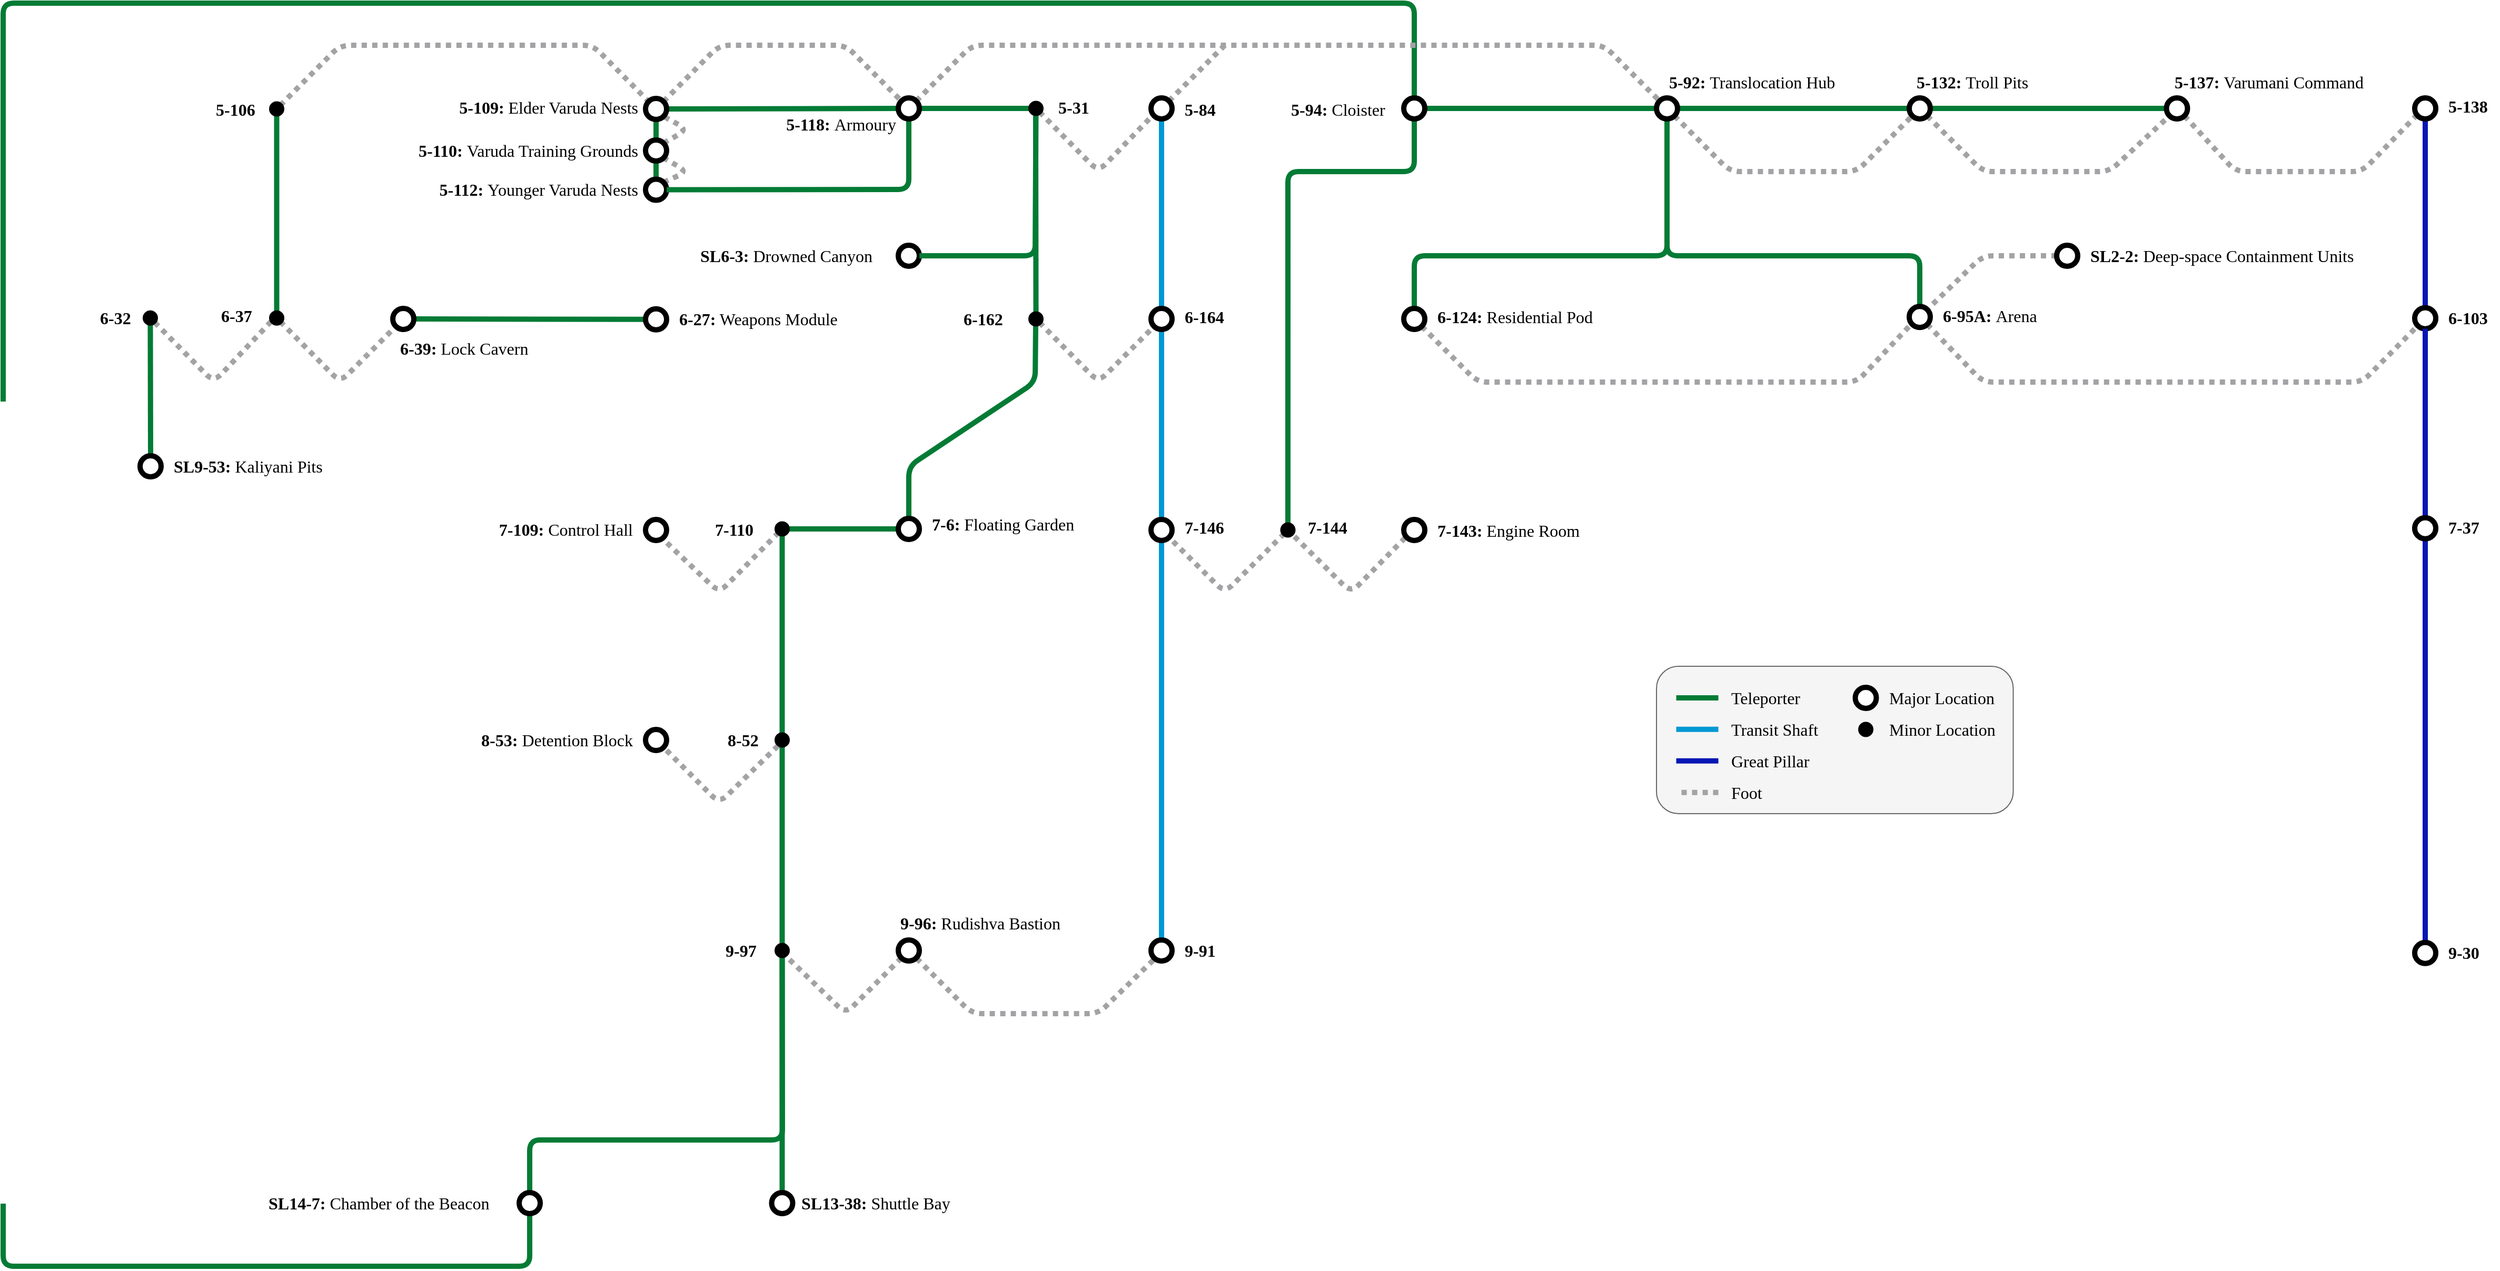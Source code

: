 <mxfile version="25.0.3">
  <diagram name="Page-1" id="qeLXGQTTY-97q35d143V">
    <mxGraphModel dx="4209" dy="2114" grid="1" gridSize="10" guides="1" tooltips="1" connect="1" arrows="1" fold="1" page="1" pageScale="1" pageWidth="827" pageHeight="1169" math="0" shadow="0">
      <root>
        <mxCell id="0" />
        <mxCell id="1" parent="0" />
        <mxCell id="-pU3nQpz12ux-RrfOw-z-7" style="rounded=1;orthogonalLoop=1;jettySize=auto;html=1;exitX=0;exitY=0.5;exitDx=0;exitDy=0;entryX=1;entryY=0.5;entryDx=0;entryDy=0;endArrow=none;endFill=0;strokeWidth=5;strokeColor=#037B35;align=left;fontSize=16;" parent="1" source="-pU3nQpz12ux-RrfOw-z-1" target="-pU3nQpz12ux-RrfOw-z-4" edge="1">
          <mxGeometry relative="1" as="geometry" />
        </mxCell>
        <mxCell id="-pU3nQpz12ux-RrfOw-z-2" value="&lt;div&gt;&lt;font face=&quot;Tahoma&quot;&gt;&lt;b&gt;5-92: &lt;/b&gt;Translocation Hub&lt;br&gt;&lt;/font&gt;&lt;/div&gt;" style="text;html=1;strokeColor=none;fillColor=none;align=left;verticalAlign=middle;whiteSpace=wrap;rounded=0;fontSize=16;" parent="1" vertex="1">
          <mxGeometry x="-460" y="-895.5" width="180" height="20" as="geometry" />
        </mxCell>
        <mxCell id="-pU3nQpz12ux-RrfOw-z-5" value="&lt;div&gt;&lt;font face=&quot;Tahoma&quot;&gt;&lt;b&gt;5-94: &lt;/b&gt;Cloister&lt;br&gt;&lt;/font&gt;&lt;/div&gt;" style="text;html=1;strokeColor=none;fillColor=none;align=left;verticalAlign=middle;whiteSpace=wrap;rounded=0;fontSize=16;" parent="1" vertex="1">
          <mxGeometry x="-818.76" y="-869.5" width="105" height="20" as="geometry" />
        </mxCell>
        <mxCell id="-pU3nQpz12ux-RrfOw-z-9" style="rounded=1;orthogonalLoop=1;jettySize=auto;html=1;exitX=0.5;exitY=1;exitDx=0;exitDy=0;entryX=0.5;entryY=0;entryDx=0;entryDy=0;strokeWidth=5;strokeColor=#037B35;endArrow=none;endFill=0;align=left;fontSize=16;" parent="1" source="-pU3nQpz12ux-RrfOw-z-1" target="-pU3nQpz12ux-RrfOw-z-8" edge="1">
          <mxGeometry relative="1" as="geometry">
            <Array as="points">
              <mxPoint x="-460" y="-720" />
              <mxPoint x="-700" y="-720" />
            </Array>
          </mxGeometry>
        </mxCell>
        <mxCell id="-pU3nQpz12ux-RrfOw-z-12" style="rounded=1;orthogonalLoop=1;jettySize=auto;html=1;exitX=1;exitY=0.5;exitDx=0;exitDy=0;entryX=0;entryY=0.5;entryDx=0;entryDy=0;strokeWidth=5;strokeColor=#037B35;endArrow=none;endFill=0;align=left;fontSize=16;" parent="1" source="-pU3nQpz12ux-RrfOw-z-1" target="-pU3nQpz12ux-RrfOw-z-11" edge="1">
          <mxGeometry relative="1" as="geometry" />
        </mxCell>
        <mxCell id="-pU3nQpz12ux-RrfOw-z-15" style="rounded=1;orthogonalLoop=1;jettySize=auto;html=1;exitX=0.5;exitY=1;exitDx=0;exitDy=0;entryX=0.5;entryY=0;entryDx=0;entryDy=0;strokeColor=#037B35;strokeWidth=5;endArrow=none;endFill=0;align=left;fontSize=16;" parent="1" source="-pU3nQpz12ux-RrfOw-z-1" target="-pU3nQpz12ux-RrfOw-z-92" edge="1">
          <mxGeometry relative="1" as="geometry">
            <Array as="points">
              <mxPoint x="-460" y="-720" />
              <mxPoint x="-220" y="-720" />
            </Array>
          </mxGeometry>
        </mxCell>
        <mxCell id="-pU3nQpz12ux-RrfOw-z-95" style="edgeStyle=none;shape=connector;rounded=1;orthogonalLoop=1;jettySize=auto;html=1;exitX=1;exitY=1;exitDx=0;exitDy=0;entryX=0.066;entryY=0.872;entryDx=0;entryDy=0;strokeColor=#A3A2A5;strokeWidth=5;align=center;verticalAlign=middle;fontFamily=Helvetica;fontSize=16;fontColor=default;labelBackgroundColor=default;endArrow=none;endFill=0;dashed=1;dashPattern=1 1;entryPerimeter=0;" parent="1" source="-pU3nQpz12ux-RrfOw-z-8" target="-pU3nQpz12ux-RrfOw-z-92" edge="1">
          <mxGeometry relative="1" as="geometry">
            <Array as="points">
              <mxPoint x="-640" y="-600" />
              <mxPoint x="-280" y="-600" />
            </Array>
          </mxGeometry>
        </mxCell>
        <mxCell id="-pU3nQpz12ux-RrfOw-z-8" value="" style="ellipse;whiteSpace=wrap;html=1;aspect=fixed;strokeWidth=5;align=left;fontSize=16;" parent="1" vertex="1">
          <mxGeometry x="-710" y="-670" width="20" height="20" as="geometry" />
        </mxCell>
        <mxCell id="-pU3nQpz12ux-RrfOw-z-10" value="&lt;div&gt;&lt;font face=&quot;Tahoma&quot;&gt;&lt;b&gt;6-124: &lt;/b&gt;Residential Pod&lt;br&gt;&lt;/font&gt;&lt;/div&gt;" style="text;html=1;strokeColor=none;fillColor=none;align=left;verticalAlign=middle;whiteSpace=wrap;rounded=0;fontSize=16;" parent="1" vertex="1">
          <mxGeometry x="-680" y="-674.62" width="167.63" height="25" as="geometry" />
        </mxCell>
        <mxCell id="-pU3nQpz12ux-RrfOw-z-54" style="edgeStyle=none;shape=connector;rounded=1;orthogonalLoop=1;jettySize=auto;html=1;exitX=1;exitY=0.5;exitDx=0;exitDy=0;entryX=0;entryY=0.5;entryDx=0;entryDy=0;strokeColor=#037B35;strokeWidth=5;align=left;verticalAlign=middle;fontFamily=Helvetica;fontSize=16;fontColor=default;labelBackgroundColor=default;endArrow=none;endFill=0;" parent="1" source="-pU3nQpz12ux-RrfOw-z-11" target="-pU3nQpz12ux-RrfOw-z-52" edge="1">
          <mxGeometry relative="1" as="geometry" />
        </mxCell>
        <mxCell id="-pU3nQpz12ux-RrfOw-z-102" style="edgeStyle=none;shape=connector;rounded=1;orthogonalLoop=1;jettySize=auto;html=1;exitX=1;exitY=1;exitDx=0;exitDy=0;entryX=0;entryY=1;entryDx=0;entryDy=0;strokeColor=#A3A2A5;strokeWidth=5;align=center;verticalAlign=middle;fontFamily=Helvetica;fontSize=16;fontColor=default;labelBackgroundColor=default;endArrow=none;endFill=0;dashed=1;dashPattern=1 1;" parent="1" source="-pU3nQpz12ux-RrfOw-z-11" target="-pU3nQpz12ux-RrfOw-z-52" edge="1">
          <mxGeometry relative="1" as="geometry">
            <Array as="points">
              <mxPoint x="-160" y="-800" />
              <mxPoint x="-40" y="-800" />
            </Array>
          </mxGeometry>
        </mxCell>
        <mxCell id="-pU3nQpz12ux-RrfOw-z-11" value="" style="ellipse;whiteSpace=wrap;html=1;aspect=fixed;strokeWidth=5;align=left;fontSize=16;" parent="1" vertex="1">
          <mxGeometry x="-230" y="-870" width="20" height="20" as="geometry" />
        </mxCell>
        <mxCell id="-pU3nQpz12ux-RrfOw-z-13" value="&lt;div&gt;&lt;font face=&quot;Tahoma&quot;&gt;&lt;b&gt;5-132: &lt;/b&gt;Troll Pits&lt;br&gt;&lt;/font&gt;&lt;/div&gt;" style="text;html=1;strokeColor=none;fillColor=none;align=left;verticalAlign=middle;whiteSpace=wrap;rounded=0;fontSize=16;" parent="1" vertex="1">
          <mxGeometry x="-225" y="-895.5" width="130" height="20" as="geometry" />
        </mxCell>
        <mxCell id="-pU3nQpz12ux-RrfOw-z-94" style="edgeStyle=none;shape=connector;rounded=1;orthogonalLoop=1;jettySize=auto;html=1;exitX=0;exitY=0.5;exitDx=0;exitDy=0;entryX=1;entryY=0;entryDx=0;entryDy=0;strokeColor=#A3A2A5;strokeWidth=5;align=center;verticalAlign=middle;fontFamily=Helvetica;fontSize=16;fontColor=default;labelBackgroundColor=default;endArrow=none;endFill=0;dashed=1;dashPattern=1 1;" parent="1" source="-pU3nQpz12ux-RrfOw-z-14" target="-pU3nQpz12ux-RrfOw-z-92" edge="1">
          <mxGeometry relative="1" as="geometry">
            <Array as="points">
              <mxPoint x="-160" y="-720" />
            </Array>
          </mxGeometry>
        </mxCell>
        <mxCell id="-pU3nQpz12ux-RrfOw-z-14" value="" style="ellipse;whiteSpace=wrap;html=1;aspect=fixed;strokeWidth=5;align=left;fontSize=16;" parent="1" vertex="1">
          <mxGeometry x="-90" y="-730" width="20" height="20" as="geometry" />
        </mxCell>
        <mxCell id="-pU3nQpz12ux-RrfOw-z-16" value="&lt;div&gt;&lt;font face=&quot;Tahoma&quot;&gt;&lt;b&gt;6-95A: &lt;/b&gt;Arena&lt;br&gt;&lt;/font&gt;&lt;/div&gt;" style="text;html=1;strokeColor=none;fillColor=none;align=left;verticalAlign=middle;whiteSpace=wrap;rounded=0;fontSize=16;" parent="1" vertex="1">
          <mxGeometry x="-200" y="-675.5" width="105" height="25" as="geometry" />
        </mxCell>
        <mxCell id="-pU3nQpz12ux-RrfOw-z-26" style="rounded=1;orthogonalLoop=1;jettySize=auto;html=1;entryX=0.5;entryY=1;entryDx=0;entryDy=0;endArrow=none;endFill=0;strokeWidth=5;strokeColor=#0198D4;exitX=0.5;exitY=0;exitDx=0;exitDy=0;align=left;fontSize=16;" parent="1" source="-pU3nQpz12ux-RrfOw-z-27" target="-pU3nQpz12ux-RrfOw-z-24" edge="1">
          <mxGeometry relative="1" as="geometry">
            <mxPoint x="-940" y="-710" as="sourcePoint" />
          </mxGeometry>
        </mxCell>
        <mxCell id="-pU3nQpz12ux-RrfOw-z-19" value="&lt;div&gt;&lt;font face=&quot;Tahoma&quot;&gt;&lt;b&gt;7-146&lt;/b&gt;&lt;br&gt;&lt;/font&gt;&lt;/div&gt;" style="text;html=1;strokeColor=none;fillColor=none;align=left;verticalAlign=middle;whiteSpace=wrap;rounded=0;fontSize=16;" parent="1" vertex="1">
          <mxGeometry x="-920" y="-477.62" width="50" height="30.5" as="geometry" />
        </mxCell>
        <mxCell id="03BhAXGe4HA2jBTyms_U-3" style="edgeStyle=none;shape=connector;rounded=1;orthogonalLoop=1;jettySize=auto;html=1;exitX=1;exitY=0;exitDx=0;exitDy=0;dashed=1;dashPattern=1 1;strokeColor=#A3A2A5;strokeWidth=5;align=center;verticalAlign=middle;fontFamily=Helvetica;fontSize=16;fontColor=default;labelBackgroundColor=default;endArrow=none;endFill=0;" parent="1" source="-pU3nQpz12ux-RrfOw-z-24" edge="1">
          <mxGeometry relative="1" as="geometry">
            <mxPoint x="-880" y="-920" as="targetPoint" />
          </mxGeometry>
        </mxCell>
        <mxCell id="-pU3nQpz12ux-RrfOw-z-24" value="" style="ellipse;whiteSpace=wrap;html=1;aspect=fixed;strokeWidth=5;align=left;fontSize=16;" parent="1" vertex="1">
          <mxGeometry x="-950" y="-870" width="20" height="20" as="geometry" />
        </mxCell>
        <mxCell id="-pU3nQpz12ux-RrfOw-z-25" value="&lt;div&gt;&lt;font face=&quot;Tahoma&quot;&gt;&lt;b&gt;5-84&lt;/b&gt;&lt;br&gt;&lt;/font&gt;&lt;/div&gt;" style="text;html=1;strokeColor=none;fillColor=none;align=left;verticalAlign=middle;whiteSpace=wrap;rounded=0;fontSize=16;" parent="1" vertex="1">
          <mxGeometry x="-920" y="-870" width="50" height="21" as="geometry" />
        </mxCell>
        <mxCell id="-pU3nQpz12ux-RrfOw-z-28" style="rounded=1;orthogonalLoop=1;jettySize=auto;html=1;exitX=0.5;exitY=1;exitDx=0;exitDy=0;entryX=0.5;entryY=0;entryDx=0;entryDy=0;strokeColor=#0198D4;endArrow=none;endFill=0;strokeWidth=5;align=left;fontSize=16;" parent="1" source="-pU3nQpz12ux-RrfOw-z-27" target="-pU3nQpz12ux-RrfOw-z-17" edge="1">
          <mxGeometry relative="1" as="geometry" />
        </mxCell>
        <mxCell id="-pU3nQpz12ux-RrfOw-z-29" value="&lt;div&gt;&lt;font face=&quot;Tahoma&quot;&gt;&lt;b&gt;6-164&lt;/b&gt;&lt;br&gt;&lt;/font&gt;&lt;/div&gt;" style="text;html=1;strokeColor=none;fillColor=none;align=left;verticalAlign=middle;whiteSpace=wrap;rounded=0;fontSize=16;" parent="1" vertex="1">
          <mxGeometry x="-920" y="-672.37" width="60" height="21" as="geometry" />
        </mxCell>
        <mxCell id="-pU3nQpz12ux-RrfOw-z-32" style="edgeStyle=none;shape=connector;rounded=1;orthogonalLoop=1;jettySize=auto;html=1;exitX=0.5;exitY=1;exitDx=0;exitDy=0;entryX=0.5;entryY=0;entryDx=0;entryDy=0;strokeColor=#0198D4;strokeWidth=5;align=left;verticalAlign=middle;fontFamily=Helvetica;fontSize=16;fontColor=default;labelBackgroundColor=default;endArrow=none;endFill=0;" parent="1" source="-pU3nQpz12ux-RrfOw-z-17" target="-pU3nQpz12ux-RrfOw-z-30" edge="1">
          <mxGeometry relative="1" as="geometry" />
        </mxCell>
        <mxCell id="-pU3nQpz12ux-RrfOw-z-80" style="edgeStyle=none;shape=connector;rounded=1;orthogonalLoop=1;jettySize=auto;html=1;exitX=0.104;exitY=0.958;exitDx=0;exitDy=0;entryX=1;entryY=1;entryDx=0;entryDy=0;strokeColor=#A3A2A5;strokeWidth=5;align=center;verticalAlign=middle;fontFamily=Helvetica;fontSize=16;fontColor=default;labelBackgroundColor=default;endArrow=none;endFill=0;dashed=1;dashPattern=1 1;exitPerimeter=0;" parent="1" source="-pU3nQpz12ux-RrfOw-z-30" target="-pU3nQpz12ux-RrfOw-z-78" edge="1">
          <mxGeometry relative="1" as="geometry">
            <Array as="points">
              <mxPoint x="-1000" />
              <mxPoint x="-1120" />
            </Array>
          </mxGeometry>
        </mxCell>
        <mxCell id="-pU3nQpz12ux-RrfOw-z-30" value="" style="ellipse;whiteSpace=wrap;html=1;aspect=fixed;strokeWidth=5;align=left;fontSize=16;" parent="1" vertex="1">
          <mxGeometry x="-950" y="-70" width="20" height="20" as="geometry" />
        </mxCell>
        <mxCell id="-pU3nQpz12ux-RrfOw-z-31" value="&lt;div&gt;&lt;font face=&quot;Tahoma&quot;&gt;&lt;b&gt;9-91&lt;/b&gt;&lt;br&gt;&lt;/font&gt;&lt;/div&gt;" style="text;html=1;strokeColor=none;fillColor=none;align=left;verticalAlign=middle;whiteSpace=wrap;rounded=0;fontSize=16;" parent="1" vertex="1">
          <mxGeometry x="-920" y="-75.5" width="50" height="31" as="geometry" />
        </mxCell>
        <mxCell id="-pU3nQpz12ux-RrfOw-z-37" style="edgeStyle=none;shape=connector;rounded=1;orthogonalLoop=1;jettySize=auto;html=1;exitX=0;exitY=1;exitDx=0;exitDy=0;entryX=1;entryY=1;entryDx=0;entryDy=0;strokeColor=#A3A2A5;strokeWidth=5;align=left;verticalAlign=middle;fontFamily=Helvetica;fontSize=16;fontColor=default;labelBackgroundColor=default;endArrow=none;endFill=0;dashed=1;dashPattern=1 1;" parent="1" source="-pU3nQpz12ux-RrfOw-z-45" target="-pU3nQpz12ux-RrfOw-z-17" edge="1">
          <mxGeometry relative="1" as="geometry">
            <mxPoint x="-710" y="-459.5" as="sourcePoint" />
            <Array as="points">
              <mxPoint x="-880" y="-400" />
            </Array>
          </mxGeometry>
        </mxCell>
        <mxCell id="-pU3nQpz12ux-RrfOw-z-44" value="&lt;div&gt;&lt;font face=&quot;Tahoma&quot;&gt;&lt;b&gt;7-143: &lt;/b&gt;Engine Room&lt;br&gt;&lt;/font&gt;&lt;/div&gt;" style="text;html=1;strokeColor=none;fillColor=none;align=left;verticalAlign=middle;whiteSpace=wrap;rounded=0;fontSize=16;" parent="1" vertex="1">
          <mxGeometry x="-680" y="-471.87" width="200" height="24.75" as="geometry" />
        </mxCell>
        <mxCell id="-pU3nQpz12ux-RrfOw-z-46" value="" style="edgeStyle=none;shape=connector;rounded=1;orthogonalLoop=1;jettySize=auto;html=1;exitX=0.066;exitY=0.87;exitDx=0;exitDy=0;entryX=1;entryY=1;entryDx=0;entryDy=0;strokeColor=#A3A2A5;strokeWidth=5;align=left;verticalAlign=middle;fontFamily=Helvetica;fontSize=16;fontColor=default;labelBackgroundColor=default;endArrow=none;endFill=0;dashed=1;dashPattern=1 1;exitPerimeter=0;" parent="1" source="-pU3nQpz12ux-RrfOw-z-42" target="-pU3nQpz12ux-RrfOw-z-45" edge="1">
          <mxGeometry relative="1" as="geometry">
            <mxPoint x="-710" y="-459.5" as="sourcePoint" />
            <mxPoint x="-930" y="-459" as="targetPoint" />
            <Array as="points">
              <mxPoint x="-760" y="-400" />
            </Array>
          </mxGeometry>
        </mxCell>
        <mxCell id="-pU3nQpz12ux-RrfOw-z-47" value="" style="rounded=1;orthogonalLoop=1;jettySize=auto;html=1;exitX=0.5;exitY=1;exitDx=0;exitDy=0;strokeColor=#037B35;strokeWidth=5;endArrow=none;endFill=0;align=left;fontSize=16;" parent="1" source="-pU3nQpz12ux-RrfOw-z-4" target="-pU3nQpz12ux-RrfOw-z-45" edge="1">
          <mxGeometry relative="1" as="geometry">
            <mxPoint x="-244" y="-850" as="sourcePoint" />
            <mxPoint x="-820" y="-460" as="targetPoint" />
            <Array as="points">
              <mxPoint x="-700" y="-800" />
              <mxPoint x="-820" y="-800" />
            </Array>
          </mxGeometry>
        </mxCell>
        <mxCell id="-pU3nQpz12ux-RrfOw-z-45" value="" style="ellipse;whiteSpace=wrap;html=1;aspect=fixed;strokeWidth=5;fillColor=#000000;align=left;fontSize=16;" parent="1" vertex="1">
          <mxGeometry x="-824.76" y="-464.25" width="9.5" height="9.5" as="geometry" />
        </mxCell>
        <mxCell id="-pU3nQpz12ux-RrfOw-z-48" value="&lt;div&gt;&lt;font face=&quot;Tahoma&quot;&gt;&lt;b&gt;7-144&lt;/b&gt;&lt;/font&gt;&lt;/div&gt;" style="text;html=1;strokeColor=none;fillColor=none;align=left;verticalAlign=middle;whiteSpace=wrap;rounded=0;fontSize=16;" parent="1" vertex="1">
          <mxGeometry x="-802.88" y="-474.25" width="52.88" height="24.75" as="geometry" />
        </mxCell>
        <mxCell id="-pU3nQpz12ux-RrfOw-z-101" style="edgeStyle=none;shape=connector;rounded=1;orthogonalLoop=1;jettySize=auto;html=1;exitX=1;exitY=1;exitDx=0;exitDy=0;entryX=0;entryY=1;entryDx=0;entryDy=0;strokeColor=#A3A2A5;strokeWidth=5;align=center;verticalAlign=middle;fontFamily=Helvetica;fontSize=16;fontColor=default;labelBackgroundColor=default;endArrow=none;endFill=0;dashed=1;dashPattern=1 1;" parent="1" source="-pU3nQpz12ux-RrfOw-z-1" target="-pU3nQpz12ux-RrfOw-z-11" edge="1">
          <mxGeometry relative="1" as="geometry">
            <Array as="points">
              <mxPoint x="-400" y="-800" />
              <mxPoint x="-280" y="-800" />
            </Array>
          </mxGeometry>
        </mxCell>
        <mxCell id="-pU3nQpz12ux-RrfOw-z-1" value="" style="ellipse;whiteSpace=wrap;html=1;aspect=fixed;strokeWidth=5;align=left;fontSize=16;" parent="1" vertex="1">
          <mxGeometry x="-470" y="-870" width="20" height="20" as="geometry" />
        </mxCell>
        <mxCell id="-pU3nQpz12ux-RrfOw-z-158" style="edgeStyle=none;shape=connector;rounded=1;orthogonalLoop=1;jettySize=auto;html=1;exitX=1;exitY=1;exitDx=0;exitDy=0;entryX=0.053;entryY=0.869;entryDx=0;entryDy=0;strokeColor=#A3A2A5;strokeWidth=5;align=center;verticalAlign=middle;fontFamily=Helvetica;fontSize=11;fontColor=default;labelBackgroundColor=default;endArrow=none;endFill=0;dashed=1;dashPattern=1 1;entryPerimeter=0;" parent="1" source="-pU3nQpz12ux-RrfOw-z-52" target="-pU3nQpz12ux-RrfOw-z-157" edge="1">
          <mxGeometry relative="1" as="geometry">
            <Array as="points">
              <mxPoint x="80" y="-800" />
              <mxPoint x="200" y="-800" />
            </Array>
          </mxGeometry>
        </mxCell>
        <mxCell id="-pU3nQpz12ux-RrfOw-z-52" value="" style="ellipse;whiteSpace=wrap;html=1;aspect=fixed;strokeWidth=5;align=left;fontSize=16;" parent="1" vertex="1">
          <mxGeometry x="14.25" y="-870" width="20" height="20" as="geometry" />
        </mxCell>
        <mxCell id="-pU3nQpz12ux-RrfOw-z-53" value="&lt;div&gt;&lt;font face=&quot;Tahoma&quot;&gt;&lt;b&gt;5-137: &lt;/b&gt;Varumani Command&lt;br&gt;&lt;/font&gt;&lt;/div&gt;" style="text;html=1;strokeColor=none;fillColor=none;align=left;verticalAlign=middle;whiteSpace=wrap;rounded=0;fontSize=16;" parent="1" vertex="1">
          <mxGeometry x="20" y="-896.87" width="260" height="23.12" as="geometry" />
        </mxCell>
        <mxCell id="-pU3nQpz12ux-RrfOw-z-55" style="edgeStyle=none;shape=connector;rounded=1;orthogonalLoop=1;jettySize=auto;html=1;exitX=1;exitY=1;exitDx=0;exitDy=0;entryX=0;entryY=1;entryDx=0;entryDy=0;strokeColor=#A3A2A5;strokeWidth=5;align=left;verticalAlign=middle;fontFamily=Helvetica;fontSize=16;fontColor=default;labelBackgroundColor=default;endArrow=none;endFill=0;dashed=1;dashPattern=1 1;" parent="1" source="-pU3nQpz12ux-RrfOw-z-56" target="-pU3nQpz12ux-RrfOw-z-27" edge="1">
          <mxGeometry relative="1" as="geometry">
            <mxPoint x="-710" y="-665.25" as="sourcePoint" />
            <mxPoint x="-930" y="-664.75" as="targetPoint" />
            <Array as="points">
              <mxPoint x="-1000" y="-600" />
            </Array>
          </mxGeometry>
        </mxCell>
        <mxCell id="-pU3nQpz12ux-RrfOw-z-59" style="edgeStyle=none;shape=connector;rounded=1;orthogonalLoop=1;jettySize=auto;html=1;entryX=0.471;entryY=1.249;entryDx=0;entryDy=0;strokeColor=#037B35;strokeWidth=5;align=left;verticalAlign=middle;fontFamily=Helvetica;fontSize=16;fontColor=default;labelBackgroundColor=default;endArrow=none;endFill=0;entryPerimeter=0;exitX=0.5;exitY=0;exitDx=0;exitDy=0;" parent="1" source="-pU3nQpz12ux-RrfOw-z-56" target="-pU3nQpz12ux-RrfOw-z-60" edge="1">
          <mxGeometry relative="1" as="geometry">
            <mxPoint x="-820" y="-670" as="sourcePoint" />
            <mxPoint x="-700" y="-850" as="targetPoint" />
          </mxGeometry>
        </mxCell>
        <mxCell id="-pU3nQpz12ux-RrfOw-z-65" style="edgeStyle=none;shape=connector;rounded=1;orthogonalLoop=1;jettySize=auto;html=1;exitX=0.471;exitY=1.222;exitDx=0;exitDy=0;entryX=0.5;entryY=0;entryDx=0;entryDy=0;strokeColor=#037B35;strokeWidth=5;align=left;verticalAlign=middle;fontFamily=Helvetica;fontSize=16;fontColor=default;labelBackgroundColor=default;endArrow=none;endFill=0;exitPerimeter=0;" parent="1" source="-pU3nQpz12ux-RrfOw-z-56" target="-pU3nQpz12ux-RrfOw-z-63" edge="1">
          <mxGeometry relative="1" as="geometry">
            <Array as="points">
              <mxPoint x="-1060" y="-600" />
              <mxPoint x="-1180" y="-520" />
            </Array>
          </mxGeometry>
        </mxCell>
        <mxCell id="-pU3nQpz12ux-RrfOw-z-56" value="" style="ellipse;whiteSpace=wrap;html=1;aspect=fixed;strokeWidth=5;fillColor=#000000;align=left;fontSize=16;" parent="1" vertex="1">
          <mxGeometry x="-1064" y="-664.75" width="9.5" height="9.5" as="geometry" />
        </mxCell>
        <mxCell id="-pU3nQpz12ux-RrfOw-z-57" value="&lt;div&gt;&lt;font face=&quot;Tahoma&quot;&gt;&lt;b&gt;6-162&lt;/b&gt;&lt;/font&gt;&lt;/div&gt;" style="text;html=1;strokeColor=none;fillColor=none;align=left;verticalAlign=middle;whiteSpace=wrap;rounded=0;fontSize=16;" parent="1" vertex="1">
          <mxGeometry x="-1130" y="-672.37" width="52.88" height="24.75" as="geometry" />
        </mxCell>
        <mxCell id="-pU3nQpz12ux-RrfOw-z-111" style="edgeStyle=none;shape=connector;rounded=1;orthogonalLoop=1;jettySize=auto;html=1;exitX=0;exitY=0.5;exitDx=0;exitDy=0;entryX=1;entryY=0.5;entryDx=0;entryDy=0;strokeColor=#037B35;strokeWidth=5;align=center;verticalAlign=middle;fontFamily=Helvetica;fontSize=11;fontColor=default;labelBackgroundColor=default;endArrow=none;endFill=0;" parent="1" source="-pU3nQpz12ux-RrfOw-z-60" target="-pU3nQpz12ux-RrfOw-z-108" edge="1">
          <mxGeometry relative="1" as="geometry" />
        </mxCell>
        <mxCell id="-pU3nQpz12ux-RrfOw-z-62" value="&lt;font face=&quot;Tahoma&quot;&gt;&lt;b&gt;5-31&lt;/b&gt;&lt;/font&gt;" style="text;html=1;strokeColor=none;fillColor=none;align=left;verticalAlign=middle;whiteSpace=wrap;rounded=0;fontSize=16;" parent="1" vertex="1">
          <mxGeometry x="-1040" y="-873.75" width="42.88" height="24.75" as="geometry" />
        </mxCell>
        <mxCell id="-pU3nQpz12ux-RrfOw-z-67" style="edgeStyle=none;shape=connector;rounded=1;orthogonalLoop=1;jettySize=auto;html=1;exitX=1;exitY=0.5;exitDx=0;exitDy=0;entryX=0;entryY=0.5;entryDx=0;entryDy=0;strokeColor=#037B35;strokeWidth=5;align=left;verticalAlign=middle;fontFamily=Helvetica;fontSize=16;fontColor=default;labelBackgroundColor=default;endArrow=none;endFill=0;" parent="1" source="-pU3nQpz12ux-RrfOw-z-63" target="-pU3nQpz12ux-RrfOw-z-66" edge="1">
          <mxGeometry relative="1" as="geometry" />
        </mxCell>
        <mxCell id="-pU3nQpz12ux-RrfOw-z-63" value="" style="ellipse;whiteSpace=wrap;html=1;aspect=fixed;strokeWidth=5;align=left;fontSize=16;" parent="1" vertex="1">
          <mxGeometry x="-1190" y="-470.5" width="20" height="20" as="geometry" />
        </mxCell>
        <mxCell id="-pU3nQpz12ux-RrfOw-z-64" value="&lt;div&gt;&lt;font face=&quot;Tahoma&quot;&gt;&lt;b&gt;7-6: &lt;/b&gt;Floating Garden&lt;br&gt;&lt;/font&gt;&lt;/div&gt;" style="text;html=1;strokeColor=none;fillColor=none;align=left;verticalAlign=middle;whiteSpace=wrap;rounded=0;fontSize=16;" parent="1" vertex="1">
          <mxGeometry x="-1160" y="-477.62" width="155" height="25.25" as="geometry" />
        </mxCell>
        <mxCell id="-pU3nQpz12ux-RrfOw-z-71" style="edgeStyle=none;shape=connector;rounded=1;orthogonalLoop=1;jettySize=auto;html=1;exitX=0;exitY=1;exitDx=0;exitDy=0;entryX=0.91;entryY=1.013;entryDx=0;entryDy=0;strokeColor=#A3A2A5;strokeWidth=5;align=left;verticalAlign=middle;fontFamily=Helvetica;fontSize=16;fontColor=default;labelBackgroundColor=default;endArrow=none;endFill=0;dashed=1;dashPattern=1 1;entryPerimeter=0;" parent="1" source="-pU3nQpz12ux-RrfOw-z-66" target="-pU3nQpz12ux-RrfOw-z-69" edge="1">
          <mxGeometry relative="1" as="geometry">
            <Array as="points">
              <mxPoint x="-1360" y="-400" />
            </Array>
          </mxGeometry>
        </mxCell>
        <mxCell id="-pU3nQpz12ux-RrfOw-z-73" style="edgeStyle=none;shape=connector;rounded=1;orthogonalLoop=1;jettySize=auto;html=1;exitX=0.5;exitY=1;exitDx=0;exitDy=0;entryX=0.5;entryY=0;entryDx=0;entryDy=0;strokeColor=#037B35;strokeWidth=5;align=left;verticalAlign=middle;fontFamily=Helvetica;fontSize=16;fontColor=default;labelBackgroundColor=default;endArrow=none;endFill=0;" parent="1" source="-pU3nQpz12ux-RrfOw-z-66" target="-pU3nQpz12ux-RrfOw-z-72" edge="1">
          <mxGeometry relative="1" as="geometry" />
        </mxCell>
        <mxCell id="-pU3nQpz12ux-RrfOw-z-66" value="" style="ellipse;whiteSpace=wrap;html=1;aspect=fixed;strokeWidth=5;fillColor=#000000;align=left;fontSize=16;" parent="1" vertex="1">
          <mxGeometry x="-1305" y="-465.25" width="9.5" height="9.5" as="geometry" />
        </mxCell>
        <mxCell id="-pU3nQpz12ux-RrfOw-z-68" value="&lt;div&gt;&lt;font face=&quot;Tahoma&quot;&gt;&lt;b&gt;7-110&lt;/b&gt;&lt;/font&gt;&lt;/div&gt;" style="text;html=1;strokeColor=none;fillColor=none;align=left;verticalAlign=middle;whiteSpace=wrap;rounded=0;fontSize=16;" parent="1" vertex="1">
          <mxGeometry x="-1365.62" y="-472.87" width="53.12" height="24.75" as="geometry" />
        </mxCell>
        <mxCell id="-pU3nQpz12ux-RrfOw-z-69" value="" style="ellipse;whiteSpace=wrap;html=1;aspect=fixed;strokeWidth=5;align=left;fontSize=16;" parent="1" vertex="1">
          <mxGeometry x="-1430" y="-469.5" width="20" height="20" as="geometry" />
        </mxCell>
        <mxCell id="-pU3nQpz12ux-RrfOw-z-70" value="&lt;div&gt;&lt;font face=&quot;Tahoma&quot;&gt;&lt;b&gt;7-109: &lt;/b&gt;Control Hall&lt;br&gt;&lt;/font&gt;&lt;/div&gt;" style="text;html=1;strokeColor=none;fillColor=none;align=right;verticalAlign=middle;whiteSpace=wrap;rounded=0;fontSize=16;" parent="1" vertex="1">
          <mxGeometry x="-1600" y="-472.87" width="160" height="24.75" as="geometry" />
        </mxCell>
        <mxCell id="-pU3nQpz12ux-RrfOw-z-74" value="&lt;font face=&quot;Tahoma&quot;&gt;&lt;b&gt;9-97&lt;/b&gt;&lt;/font&gt;" style="text;html=1;strokeColor=none;fillColor=none;align=left;verticalAlign=middle;whiteSpace=wrap;rounded=0;fontSize=16;" parent="1" vertex="1">
          <mxGeometry x="-1356" y="-72.38" width="45.75" height="24.75" as="geometry" />
        </mxCell>
        <mxCell id="-pU3nQpz12ux-RrfOw-z-75" style="edgeStyle=none;shape=connector;rounded=1;orthogonalLoop=1;jettySize=auto;html=1;exitX=0.077;exitY=1.085;exitDx=0;exitDy=0;strokeColor=#A3A2A5;strokeWidth=5;align=left;verticalAlign=middle;fontFamily=Helvetica;fontSize=16;fontColor=default;labelBackgroundColor=default;endArrow=none;endFill=0;dashed=1;dashPattern=1 1;exitPerimeter=0;" parent="1" source="-pU3nQpz12ux-RrfOw-z-72" target="-pU3nQpz12ux-RrfOw-z-76" edge="1">
          <mxGeometry relative="1" as="geometry">
            <mxPoint x="-336" y="-258.5" as="sourcePoint" />
            <Array as="points">
              <mxPoint x="-1360" y="-200" />
            </Array>
          </mxGeometry>
        </mxCell>
        <mxCell id="-pU3nQpz12ux-RrfOw-z-76" value="" style="ellipse;whiteSpace=wrap;html=1;aspect=fixed;strokeWidth=5;align=left;fontSize=16;" parent="1" vertex="1">
          <mxGeometry x="-1430" y="-269.99" width="20" height="20" as="geometry" />
        </mxCell>
        <mxCell id="-pU3nQpz12ux-RrfOw-z-77" value="&lt;div&gt;&lt;font face=&quot;Tahoma&quot;&gt;&lt;b&gt;8-53: &lt;/b&gt;Detention Block&lt;br&gt;&lt;/font&gt;&lt;/div&gt;" style="text;html=1;strokeColor=none;fillColor=none;align=right;verticalAlign=middle;whiteSpace=wrap;rounded=0;fontSize=16;" parent="1" vertex="1">
          <mxGeometry x="-1610" y="-272.62" width="170" height="25.01" as="geometry" />
        </mxCell>
        <mxCell id="-pU3nQpz12ux-RrfOw-z-84" style="edgeStyle=none;shape=connector;rounded=1;orthogonalLoop=1;jettySize=auto;html=1;exitX=0.5;exitY=1;exitDx=0;exitDy=0;entryX=0.5;entryY=0;entryDx=0;entryDy=0;strokeColor=#037B35;strokeWidth=5;align=center;verticalAlign=middle;fontFamily=Helvetica;fontSize=16;fontColor=default;labelBackgroundColor=default;endArrow=none;endFill=0;" parent="1" source="-pU3nQpz12ux-RrfOw-z-72" target="-pU3nQpz12ux-RrfOw-z-81" edge="1">
          <mxGeometry relative="1" as="geometry" />
        </mxCell>
        <mxCell id="-pU3nQpz12ux-RrfOw-z-72" value="" style="ellipse;whiteSpace=wrap;html=1;aspect=fixed;strokeWidth=5;fillColor=#000000;align=left;fontSize=16;" parent="1" vertex="1">
          <mxGeometry x="-1305" y="-264.74" width="9.5" height="9.5" as="geometry" />
        </mxCell>
        <mxCell id="-pU3nQpz12ux-RrfOw-z-82" style="edgeStyle=none;shape=connector;rounded=1;orthogonalLoop=1;jettySize=auto;html=1;exitX=0;exitY=1;exitDx=0;exitDy=0;entryX=0.897;entryY=1.086;entryDx=0;entryDy=0;strokeColor=#A3A2A5;strokeWidth=5;align=center;verticalAlign=middle;fontFamily=Helvetica;fontSize=16;fontColor=default;labelBackgroundColor=default;endArrow=none;endFill=0;dashed=1;dashPattern=1 1;entryPerimeter=0;" parent="1" source="-pU3nQpz12ux-RrfOw-z-78" target="-pU3nQpz12ux-RrfOw-z-81" edge="1">
          <mxGeometry relative="1" as="geometry">
            <Array as="points">
              <mxPoint x="-1240" />
            </Array>
          </mxGeometry>
        </mxCell>
        <mxCell id="-pU3nQpz12ux-RrfOw-z-78" value="" style="ellipse;whiteSpace=wrap;html=1;aspect=fixed;strokeWidth=5;align=left;fontSize=16;" parent="1" vertex="1">
          <mxGeometry x="-1190" y="-70" width="20" height="20" as="geometry" />
        </mxCell>
        <mxCell id="-pU3nQpz12ux-RrfOw-z-79" value="&lt;div&gt;&lt;font face=&quot;Tahoma&quot;&gt;&lt;b&gt;9-96: &lt;/b&gt;Rudishva Bastion&lt;br&gt;&lt;/font&gt;&lt;/div&gt;" style="text;html=1;strokeColor=none;fillColor=none;align=left;verticalAlign=middle;whiteSpace=wrap;rounded=0;fontSize=16;" parent="1" vertex="1">
          <mxGeometry x="-1190" y="-100" width="170" height="27.62" as="geometry" />
        </mxCell>
        <mxCell id="-pU3nQpz12ux-RrfOw-z-98" style="edgeStyle=none;shape=connector;rounded=1;orthogonalLoop=1;jettySize=auto;html=1;exitX=0.5;exitY=1;exitDx=0;exitDy=0;entryX=0.5;entryY=0;entryDx=0;entryDy=0;strokeColor=#037B35;strokeWidth=5;align=center;verticalAlign=middle;fontFamily=Helvetica;fontSize=16;fontColor=default;labelBackgroundColor=default;endArrow=none;endFill=0;" parent="1" source="-pU3nQpz12ux-RrfOw-z-81" target="-pU3nQpz12ux-RrfOw-z-88" edge="1">
          <mxGeometry relative="1" as="geometry" />
        </mxCell>
        <mxCell id="-pU3nQpz12ux-RrfOw-z-99" style="edgeStyle=none;shape=connector;rounded=1;orthogonalLoop=1;jettySize=auto;html=1;exitX=0.5;exitY=1;exitDx=0;exitDy=0;entryX=0.5;entryY=0;entryDx=0;entryDy=0;strokeColor=#037B35;strokeWidth=5;align=center;verticalAlign=middle;fontFamily=Helvetica;fontSize=16;fontColor=default;labelBackgroundColor=default;endArrow=none;endFill=0;" parent="1" source="-pU3nQpz12ux-RrfOw-z-81" target="-pU3nQpz12ux-RrfOw-z-85" edge="1">
          <mxGeometry relative="1" as="geometry">
            <Array as="points">
              <mxPoint x="-1300" y="120" />
              <mxPoint x="-1540" y="120" />
            </Array>
          </mxGeometry>
        </mxCell>
        <mxCell id="-pU3nQpz12ux-RrfOw-z-81" value="" style="ellipse;whiteSpace=wrap;html=1;aspect=fixed;strokeWidth=5;fillColor=#000000;align=left;fontSize=16;" parent="1" vertex="1">
          <mxGeometry x="-1305" y="-64.75" width="9.5" height="9.5" as="geometry" />
        </mxCell>
        <mxCell id="-pU3nQpz12ux-RrfOw-z-83" value="&lt;font face=&quot;Tahoma&quot;&gt;&lt;b&gt;8-52&lt;/b&gt;&lt;/font&gt;" style="text;html=1;strokeColor=none;fillColor=none;align=left;verticalAlign=middle;whiteSpace=wrap;rounded=0;fontSize=16;" parent="1" vertex="1">
          <mxGeometry x="-1353.75" y="-272.62" width="41.25" height="24.75" as="geometry" />
        </mxCell>
        <mxCell id="-pU3nQpz12ux-RrfOw-z-152" style="edgeStyle=none;shape=connector;rounded=1;orthogonalLoop=1;jettySize=auto;html=1;exitX=0.5;exitY=1;exitDx=0;exitDy=0;entryX=0.5;entryY=0;entryDx=0;entryDy=0;strokeColor=#037B35;strokeWidth=5;align=center;verticalAlign=middle;fontFamily=Helvetica;fontSize=11;fontColor=default;labelBackgroundColor=default;endArrow=none;endFill=0;" parent="1" source="-pU3nQpz12ux-RrfOw-z-85" target="-pU3nQpz12ux-RrfOw-z-4" edge="1">
          <mxGeometry relative="1" as="geometry">
            <Array as="points">
              <mxPoint x="-1540" y="240" />
              <mxPoint x="-2040" y="240" />
              <mxPoint x="-2040" y="-960" />
              <mxPoint x="-700" y="-960" />
            </Array>
          </mxGeometry>
        </mxCell>
        <mxCell id="-pU3nQpz12ux-RrfOw-z-85" value="" style="ellipse;whiteSpace=wrap;html=1;aspect=fixed;strokeWidth=5;align=left;fontSize=16;" parent="1" vertex="1">
          <mxGeometry x="-1550" y="170" width="20" height="20" as="geometry" />
        </mxCell>
        <mxCell id="-pU3nQpz12ux-RrfOw-z-86" value="&lt;div&gt;&lt;font face=&quot;Tahoma&quot;&gt;&lt;b&gt;SL13-38:&lt;/b&gt; Shuttle Bay&lt;br&gt;&lt;/font&gt;&lt;/div&gt;" style="text;html=1;strokeColor=none;fillColor=none;align=left;verticalAlign=middle;whiteSpace=wrap;rounded=0;fontSize=16;" parent="1" vertex="1">
          <mxGeometry x="-1284" y="167.25" width="220" height="25.5" as="geometry" />
        </mxCell>
        <mxCell id="-pU3nQpz12ux-RrfOw-z-88" value="" style="ellipse;whiteSpace=wrap;html=1;aspect=fixed;strokeWidth=5;align=left;fontSize=16;" parent="1" vertex="1">
          <mxGeometry x="-1310.25" y="170" width="20" height="20" as="geometry" />
        </mxCell>
        <mxCell id="-pU3nQpz12ux-RrfOw-z-90" value="&lt;div&gt;&lt;font face=&quot;Tahoma&quot;&gt;&lt;b&gt;SL14-7:&lt;/b&gt; Chamber of the Beacon&lt;br&gt;&lt;/font&gt;&lt;/div&gt;" style="text;html=1;strokeColor=none;fillColor=none;align=left;verticalAlign=middle;whiteSpace=wrap;rounded=0;fontSize=16;" parent="1" vertex="1">
          <mxGeometry x="-1790" y="167.25" width="240" height="25.5" as="geometry" />
        </mxCell>
        <mxCell id="-pU3nQpz12ux-RrfOw-z-164" style="edgeStyle=none;shape=connector;rounded=1;orthogonalLoop=1;jettySize=auto;html=1;exitX=1;exitY=1;exitDx=0;exitDy=0;entryX=0;entryY=1;entryDx=0;entryDy=0;strokeColor=#A3A2A5;strokeWidth=5;align=center;verticalAlign=middle;fontFamily=Helvetica;fontSize=11;fontColor=default;labelBackgroundColor=default;endArrow=none;endFill=0;dashed=1;dashPattern=1 1;" parent="1" source="-pU3nQpz12ux-RrfOw-z-92" target="-pU3nQpz12ux-RrfOw-z-160" edge="1">
          <mxGeometry relative="1" as="geometry">
            <Array as="points">
              <mxPoint x="-160" y="-600" />
              <mxPoint x="200" y="-600" />
            </Array>
          </mxGeometry>
        </mxCell>
        <mxCell id="-pU3nQpz12ux-RrfOw-z-92" value="" style="ellipse;whiteSpace=wrap;html=1;aspect=fixed;strokeWidth=5;align=left;fontSize=16;" parent="1" vertex="1">
          <mxGeometry x="-230" y="-671.87" width="20" height="20" as="geometry" />
        </mxCell>
        <mxCell id="-pU3nQpz12ux-RrfOw-z-93" value="&lt;div&gt;&lt;font face=&quot;Tahoma&quot;&gt;&lt;b&gt;SL2-2:&lt;/b&gt; Deep-space Containment Units&lt;br&gt;&lt;/font&gt;&lt;/div&gt;" style="text;html=1;strokeColor=none;fillColor=none;align=left;verticalAlign=middle;whiteSpace=wrap;rounded=0;fontSize=16;" parent="1" vertex="1">
          <mxGeometry x="-60" y="-735" width="370" height="30" as="geometry" />
        </mxCell>
        <mxCell id="-pU3nQpz12ux-RrfOw-z-17" value="" style="ellipse;whiteSpace=wrap;html=1;aspect=fixed;strokeWidth=5;align=left;fontSize=16;" parent="1" vertex="1">
          <mxGeometry x="-950" y="-469.5" width="20" height="20" as="geometry" />
        </mxCell>
        <mxCell id="-pU3nQpz12ux-RrfOw-z-27" value="" style="ellipse;whiteSpace=wrap;html=1;aspect=fixed;strokeWidth=5;align=left;fontSize=16;" parent="1" vertex="1">
          <mxGeometry x="-950" y="-670" width="20" height="20" as="geometry" />
        </mxCell>
        <mxCell id="-pU3nQpz12ux-RrfOw-z-42" value="" style="ellipse;whiteSpace=wrap;html=1;aspect=fixed;strokeWidth=5;align=left;fontSize=16;" parent="1" vertex="1">
          <mxGeometry x="-710" y="-469.5" width="20" height="20" as="geometry" />
        </mxCell>
        <mxCell id="-pU3nQpz12ux-RrfOw-z-4" value="" style="ellipse;whiteSpace=wrap;html=1;aspect=fixed;strokeWidth=5;align=left;fontSize=16;" parent="1" vertex="1">
          <mxGeometry x="-710" y="-870" width="20" height="20" as="geometry" />
        </mxCell>
        <mxCell id="-pU3nQpz12ux-RrfOw-z-110" style="edgeStyle=none;shape=connector;rounded=1;orthogonalLoop=1;jettySize=auto;html=1;exitX=1;exitY=1;exitDx=0;exitDy=0;entryX=0.078;entryY=0.833;entryDx=0;entryDy=0;strokeColor=#A3A2A5;strokeWidth=5;align=center;verticalAlign=middle;fontFamily=Helvetica;fontSize=16;fontColor=default;labelBackgroundColor=default;endArrow=none;endFill=0;dashed=1;dashPattern=1 1;entryPerimeter=0;" parent="1" source="-pU3nQpz12ux-RrfOw-z-60" target="-pU3nQpz12ux-RrfOw-z-24" edge="1">
          <mxGeometry relative="1" as="geometry">
            <Array as="points">
              <mxPoint x="-1000" y="-800" />
            </Array>
          </mxGeometry>
        </mxCell>
        <mxCell id="-pU3nQpz12ux-RrfOw-z-125" style="edgeStyle=none;shape=connector;rounded=1;orthogonalLoop=1;jettySize=auto;html=1;exitX=0;exitY=0.5;exitDx=0;exitDy=0;entryX=1;entryY=0.5;entryDx=0;entryDy=0;strokeColor=#037B35;strokeWidth=5;align=center;verticalAlign=middle;fontFamily=Helvetica;fontSize=11;fontColor=default;labelBackgroundColor=default;endArrow=none;endFill=0;" parent="1" source="-pU3nQpz12ux-RrfOw-z-108" target="-pU3nQpz12ux-RrfOw-z-115" edge="1">
          <mxGeometry relative="1" as="geometry" />
        </mxCell>
        <mxCell id="-pU3nQpz12ux-RrfOw-z-109" value="&lt;div&gt;&lt;font face=&quot;Tahoma&quot;&gt;&lt;b&gt;SL6-3: &lt;/b&gt;Drowned Canyon&lt;br&gt;&lt;/font&gt;&lt;/div&gt;" style="text;html=1;strokeColor=none;fillColor=none;align=left;verticalAlign=middle;whiteSpace=wrap;rounded=0;fontSize=16;" parent="1" vertex="1">
          <mxGeometry x="-1380" y="-732.75" width="182.75" height="25.5" as="geometry" />
        </mxCell>
        <mxCell id="-pU3nQpz12ux-RrfOw-z-112" value="" style="ellipse;whiteSpace=wrap;html=1;aspect=fixed;strokeWidth=5;align=left;fontSize=16;" parent="1" vertex="1">
          <mxGeometry x="-1190" y="-730" width="20" height="20" as="geometry" />
        </mxCell>
        <mxCell id="-pU3nQpz12ux-RrfOw-z-113" style="edgeStyle=none;shape=connector;rounded=1;orthogonalLoop=1;jettySize=auto;html=1;exitX=0.5;exitY=1;exitDx=0;exitDy=0;strokeColor=#037B35;strokeWidth=5;align=center;verticalAlign=middle;fontFamily=Helvetica;fontSize=11;fontColor=default;labelBackgroundColor=default;endArrow=none;endFill=0;entryX=1;entryY=0.5;entryDx=0;entryDy=0;" parent="1" source="-pU3nQpz12ux-RrfOw-z-60" target="-pU3nQpz12ux-RrfOw-z-112" edge="1">
          <mxGeometry relative="1" as="geometry">
            <mxPoint x="-1140" y="-710" as="targetPoint" />
            <Array as="points">
              <mxPoint x="-1060" y="-720" />
            </Array>
          </mxGeometry>
        </mxCell>
        <mxCell id="-pU3nQpz12ux-RrfOw-z-114" value="&lt;div&gt;&lt;font face=&quot;Tahoma&quot;&gt;&lt;b&gt;5-118: &lt;/b&gt;Armoury&lt;br&gt;&lt;/font&gt;&lt;/div&gt;" style="text;html=1;strokeColor=none;fillColor=none;align=right;verticalAlign=middle;whiteSpace=wrap;rounded=0;fontSize=16;" parent="1" vertex="1">
          <mxGeometry x="-1320" y="-858.25" width="130" height="25.5" as="geometry" />
        </mxCell>
        <mxCell id="-pU3nQpz12ux-RrfOw-z-128" style="edgeStyle=none;shape=connector;rounded=1;orthogonalLoop=1;jettySize=auto;html=1;exitX=0.5;exitY=1;exitDx=0;exitDy=0;entryX=0.5;entryY=0;entryDx=0;entryDy=0;strokeColor=#037B35;strokeWidth=5;align=center;verticalAlign=middle;fontFamily=Helvetica;fontSize=11;fontColor=default;labelBackgroundColor=default;endArrow=none;endFill=0;" parent="1" source="-pU3nQpz12ux-RrfOw-z-115" target="-pU3nQpz12ux-RrfOw-z-116" edge="1">
          <mxGeometry relative="1" as="geometry" />
        </mxCell>
        <mxCell id="-pU3nQpz12ux-RrfOw-z-127" style="edgeStyle=none;shape=connector;rounded=1;orthogonalLoop=1;jettySize=auto;html=1;exitX=0.5;exitY=0;exitDx=0;exitDy=0;entryX=0.5;entryY=1;entryDx=0;entryDy=0;strokeColor=#037B35;strokeWidth=5;align=center;verticalAlign=middle;fontFamily=Helvetica;fontSize=11;fontColor=default;labelBackgroundColor=default;endArrow=none;endFill=0;" parent="1" source="-pU3nQpz12ux-RrfOw-z-117" target="-pU3nQpz12ux-RrfOw-z-116" edge="1">
          <mxGeometry relative="1" as="geometry" />
        </mxCell>
        <mxCell id="-pU3nQpz12ux-RrfOw-z-129" style="edgeStyle=none;shape=connector;rounded=1;orthogonalLoop=1;jettySize=auto;html=1;exitX=1;exitY=0;exitDx=0;exitDy=0;entryX=1;entryY=1;entryDx=0;entryDy=0;strokeColor=#A3A2A5;strokeWidth=5;align=center;verticalAlign=middle;fontFamily=Helvetica;fontSize=11;fontColor=default;labelBackgroundColor=default;endArrow=none;endFill=0;dashed=1;dashPattern=1 1;" parent="1" source="-pU3nQpz12ux-RrfOw-z-117" target="-pU3nQpz12ux-RrfOw-z-116" edge="1">
          <mxGeometry relative="1" as="geometry">
            <Array as="points">
              <mxPoint x="-1390" y="-800" />
            </Array>
          </mxGeometry>
        </mxCell>
        <mxCell id="-pU3nQpz12ux-RrfOw-z-117" value="" style="ellipse;whiteSpace=wrap;html=1;aspect=fixed;strokeWidth=5;align=left;fontSize=16;" parent="1" vertex="1">
          <mxGeometry x="-1430" y="-792.75" width="20" height="20" as="geometry" />
        </mxCell>
        <mxCell id="-pU3nQpz12ux-RrfOw-z-118" value="&lt;div&gt;&lt;font face=&quot;Tahoma&quot;&gt;&lt;b&gt;5-110: &lt;/b&gt;Varuda Training Grounds&lt;br&gt;&lt;/font&gt;&lt;/div&gt;" style="text;html=1;strokeColor=none;fillColor=none;align=right;verticalAlign=middle;whiteSpace=wrap;rounded=0;fontSize=16;" parent="1" vertex="1">
          <mxGeometry x="-1690" y="-832.75" width="255" height="25.5" as="geometry" />
        </mxCell>
        <mxCell id="-pU3nQpz12ux-RrfOw-z-120" value="&lt;div&gt;&lt;font face=&quot;Tahoma&quot;&gt;&lt;b&gt;5-109: &lt;/b&gt;Elder Varuda Nests&lt;br&gt;&lt;/font&gt;&lt;/div&gt;" style="text;html=1;strokeColor=none;fillColor=none;align=right;verticalAlign=middle;whiteSpace=wrap;rounded=0;fontSize=16;" parent="1" vertex="1">
          <mxGeometry x="-1660" y="-873.75" width="225" height="25.5" as="geometry" />
        </mxCell>
        <mxCell id="-pU3nQpz12ux-RrfOw-z-121" value="&lt;div&gt;&lt;font face=&quot;Tahoma&quot;&gt;&lt;b&gt;5-112: &lt;/b&gt;Younger Varuda Nests&lt;br&gt;&lt;/font&gt;&lt;/div&gt;" style="text;html=1;strokeColor=none;fillColor=none;align=right;verticalAlign=middle;whiteSpace=wrap;rounded=0;fontSize=16;" parent="1" vertex="1">
          <mxGeometry x="-1680" y="-795.5" width="245" height="25.5" as="geometry" />
        </mxCell>
        <mxCell id="-pU3nQpz12ux-RrfOw-z-126" style="edgeStyle=none;shape=connector;rounded=1;orthogonalLoop=1;jettySize=auto;html=1;exitX=0.5;exitY=1;exitDx=0;exitDy=0;entryX=1;entryY=0.5;entryDx=0;entryDy=0;strokeColor=#037B35;strokeWidth=5;align=center;verticalAlign=middle;fontFamily=Helvetica;fontSize=11;fontColor=default;labelBackgroundColor=default;endArrow=none;endFill=0;" parent="1" source="-pU3nQpz12ux-RrfOw-z-108" target="-pU3nQpz12ux-RrfOw-z-117" edge="1">
          <mxGeometry relative="1" as="geometry">
            <Array as="points">
              <mxPoint x="-1180" y="-783" />
            </Array>
          </mxGeometry>
        </mxCell>
        <mxCell id="03BhAXGe4HA2jBTyms_U-1" style="rounded=1;orthogonalLoop=1;jettySize=auto;html=1;exitX=1;exitY=0;exitDx=0;exitDy=0;strokeWidth=5;strokeColor=#A3A2A5;endArrow=none;endFill=0;dashed=1;dashPattern=1 1;entryX=0;entryY=0;entryDx=0;entryDy=0;" parent="1" source="-pU3nQpz12ux-RrfOw-z-108" target="-pU3nQpz12ux-RrfOw-z-1" edge="1">
          <mxGeometry relative="1" as="geometry">
            <mxPoint x="-890" y="-920" as="targetPoint" />
            <Array as="points">
              <mxPoint x="-1120" y="-920" />
              <mxPoint x="-520" y="-920" />
            </Array>
          </mxGeometry>
        </mxCell>
        <mxCell id="-pU3nQpz12ux-RrfOw-z-108" value="" style="ellipse;whiteSpace=wrap;html=1;aspect=fixed;strokeWidth=5;align=left;fontSize=16;" parent="1" vertex="1">
          <mxGeometry x="-1190" y="-870" width="20" height="20" as="geometry" />
        </mxCell>
        <mxCell id="-pU3nQpz12ux-RrfOw-z-130" style="edgeStyle=none;shape=connector;rounded=1;orthogonalLoop=1;jettySize=auto;html=1;exitX=1;exitY=0;exitDx=0;exitDy=0;entryX=1;entryY=1;entryDx=0;entryDy=0;strokeColor=#A3A2A5;strokeWidth=5;align=center;verticalAlign=middle;fontFamily=Helvetica;fontSize=11;fontColor=default;labelBackgroundColor=default;endArrow=none;endFill=0;dashed=1;dashPattern=1 1;" parent="1" source="-pU3nQpz12ux-RrfOw-z-116" target="-pU3nQpz12ux-RrfOw-z-115" edge="1">
          <mxGeometry relative="1" as="geometry">
            <Array as="points">
              <mxPoint x="-1390" y="-840" />
            </Array>
          </mxGeometry>
        </mxCell>
        <mxCell id="-pU3nQpz12ux-RrfOw-z-116" value="" style="ellipse;whiteSpace=wrap;html=1;aspect=fixed;strokeWidth=5;align=left;fontSize=16;" parent="1" vertex="1">
          <mxGeometry x="-1430" y="-830" width="20" height="20" as="geometry" />
        </mxCell>
        <mxCell id="-pU3nQpz12ux-RrfOw-z-131" style="edgeStyle=none;shape=connector;rounded=1;orthogonalLoop=1;jettySize=auto;html=1;exitX=1;exitY=0;exitDx=0;exitDy=0;entryX=0;entryY=0;entryDx=0;entryDy=0;strokeColor=#A3A2A5;strokeWidth=5;align=center;verticalAlign=middle;fontFamily=Helvetica;fontSize=11;fontColor=default;labelBackgroundColor=default;endArrow=none;endFill=0;dashed=1;dashPattern=1 1;" parent="1" source="-pU3nQpz12ux-RrfOw-z-115" target="-pU3nQpz12ux-RrfOw-z-108" edge="1">
          <mxGeometry relative="1" as="geometry">
            <Array as="points">
              <mxPoint x="-1360" y="-920" />
              <mxPoint x="-1240" y="-920" />
            </Array>
          </mxGeometry>
        </mxCell>
        <mxCell id="-pU3nQpz12ux-RrfOw-z-135" value="&lt;div&gt;&lt;font face=&quot;Tahoma&quot;&gt;&lt;b&gt;5-106&lt;/b&gt;&lt;br&gt;&lt;/font&gt;&lt;/div&gt;" style="text;html=1;strokeColor=none;fillColor=none;align=left;verticalAlign=middle;whiteSpace=wrap;rounded=0;fontSize=16;" parent="1" vertex="1">
          <mxGeometry x="-1840" y="-872.25" width="50" height="25.5" as="geometry" />
        </mxCell>
        <mxCell id="-pU3nQpz12ux-RrfOw-z-139" style="edgeStyle=none;shape=connector;rounded=1;orthogonalLoop=1;jettySize=auto;html=1;exitX=0.5;exitY=1;exitDx=0;exitDy=0;entryX=0.5;entryY=0;entryDx=0;entryDy=0;strokeColor=#037B35;strokeWidth=5;align=center;verticalAlign=middle;fontFamily=Helvetica;fontSize=11;fontColor=default;labelBackgroundColor=default;endArrow=none;endFill=0;" parent="1" source="-pU3nQpz12ux-RrfOw-z-136" target="-pU3nQpz12ux-RrfOw-z-138" edge="1">
          <mxGeometry relative="1" as="geometry" />
        </mxCell>
        <mxCell id="-pU3nQpz12ux-RrfOw-z-153" style="edgeStyle=none;shape=connector;rounded=1;orthogonalLoop=1;jettySize=auto;html=1;exitX=1;exitY=0;exitDx=0;exitDy=0;entryX=0;entryY=0;entryDx=0;entryDy=0;strokeColor=#A3A2A5;strokeWidth=5;align=center;verticalAlign=middle;fontFamily=Helvetica;fontSize=11;fontColor=default;labelBackgroundColor=default;endArrow=none;endFill=0;dashed=1;dashPattern=1 1;" parent="1" source="-pU3nQpz12ux-RrfOw-z-136" target="-pU3nQpz12ux-RrfOw-z-115" edge="1">
          <mxGeometry relative="1" as="geometry">
            <Array as="points">
              <mxPoint x="-1720" y="-920" />
              <mxPoint x="-1480" y="-920" />
            </Array>
          </mxGeometry>
        </mxCell>
        <mxCell id="-pU3nQpz12ux-RrfOw-z-136" value="" style="ellipse;whiteSpace=wrap;html=1;aspect=fixed;strokeWidth=5;fillColor=#000000;align=left;fontSize=16;" parent="1" vertex="1">
          <mxGeometry x="-1785" y="-864.25" width="9.5" height="9.5" as="geometry" />
        </mxCell>
        <mxCell id="-pU3nQpz12ux-RrfOw-z-137" value="&lt;div&gt;&lt;font face=&quot;Tahoma&quot;&gt;&lt;b&gt;6-37&lt;br&gt;&lt;/b&gt;&lt;/font&gt;&lt;/div&gt;" style="text;html=1;strokeColor=none;fillColor=none;align=left;verticalAlign=middle;whiteSpace=wrap;rounded=0;fontSize=16;" parent="1" vertex="1">
          <mxGeometry x="-1835" y="-675.5" width="40" height="25.5" as="geometry" />
        </mxCell>
        <mxCell id="-pU3nQpz12ux-RrfOw-z-142" style="edgeStyle=none;shape=connector;rounded=1;orthogonalLoop=1;jettySize=auto;html=1;exitX=-0.06;exitY=0.85;exitDx=0;exitDy=0;strokeColor=#A3A2A5;strokeWidth=5;align=center;verticalAlign=middle;fontFamily=Helvetica;fontSize=11;fontColor=default;labelBackgroundColor=default;endArrow=none;endFill=0;entryX=1;entryY=1;entryDx=0;entryDy=0;dashed=1;dashPattern=1 1;exitPerimeter=0;" parent="1" source="-pU3nQpz12ux-RrfOw-z-138" target="-pU3nQpz12ux-RrfOw-z-140" edge="1">
          <mxGeometry relative="1" as="geometry">
            <mxPoint x="-1870" y="-660.808" as="targetPoint" />
            <Array as="points">
              <mxPoint x="-1840" y="-600" />
            </Array>
          </mxGeometry>
        </mxCell>
        <mxCell id="-pU3nQpz12ux-RrfOw-z-145" style="edgeStyle=none;shape=connector;rounded=1;orthogonalLoop=1;jettySize=auto;html=1;exitX=1;exitY=1;exitDx=0;exitDy=0;entryX=0;entryY=1;entryDx=0;entryDy=0;strokeColor=#A3A2A5;strokeWidth=5;align=center;verticalAlign=middle;fontFamily=Helvetica;fontSize=11;fontColor=default;labelBackgroundColor=default;endArrow=none;endFill=0;dashed=1;dashPattern=1 1;" parent="1" source="-pU3nQpz12ux-RrfOw-z-138" target="-pU3nQpz12ux-RrfOw-z-143" edge="1">
          <mxGeometry relative="1" as="geometry">
            <Array as="points">
              <mxPoint x="-1720" y="-600" />
            </Array>
          </mxGeometry>
        </mxCell>
        <mxCell id="-pU3nQpz12ux-RrfOw-z-138" value="" style="ellipse;whiteSpace=wrap;html=1;aspect=fixed;strokeWidth=5;fillColor=#000000;align=left;fontSize=16;" parent="1" vertex="1">
          <mxGeometry x="-1785" y="-665.62" width="9.5" height="9.5" as="geometry" />
        </mxCell>
        <mxCell id="-pU3nQpz12ux-RrfOw-z-150" style="edgeStyle=none;shape=connector;rounded=1;orthogonalLoop=1;jettySize=auto;html=1;exitX=0.5;exitY=1;exitDx=0;exitDy=0;entryX=0.5;entryY=0;entryDx=0;entryDy=0;strokeColor=#037B35;strokeWidth=5;align=center;verticalAlign=middle;fontFamily=Helvetica;fontSize=11;fontColor=default;labelBackgroundColor=default;endArrow=none;endFill=0;" parent="1" source="-pU3nQpz12ux-RrfOw-z-140" target="-pU3nQpz12ux-RrfOw-z-149" edge="1">
          <mxGeometry relative="1" as="geometry" />
        </mxCell>
        <mxCell id="-pU3nQpz12ux-RrfOw-z-140" value="" style="ellipse;whiteSpace=wrap;html=1;aspect=fixed;strokeWidth=5;fillColor=#000000;align=left;fontSize=16;" parent="1" vertex="1">
          <mxGeometry x="-1905" y="-665.62" width="9.5" height="9.5" as="geometry" />
        </mxCell>
        <mxCell id="-pU3nQpz12ux-RrfOw-z-141" value="&lt;div&gt;&lt;font face=&quot;Tahoma&quot;&gt;&lt;b&gt;6-32&lt;br&gt;&lt;/b&gt;&lt;/font&gt;&lt;/div&gt;" style="text;html=1;strokeColor=none;fillColor=none;align=left;verticalAlign=middle;whiteSpace=wrap;rounded=0;fontSize=16;" parent="1" vertex="1">
          <mxGeometry x="-1950" y="-673.62" width="40" height="25.5" as="geometry" />
        </mxCell>
        <mxCell id="-pU3nQpz12ux-RrfOw-z-147" style="edgeStyle=none;shape=connector;rounded=1;orthogonalLoop=1;jettySize=auto;html=1;exitX=1;exitY=0.5;exitDx=0;exitDy=0;entryX=0;entryY=0.5;entryDx=0;entryDy=0;strokeColor=#037B35;strokeWidth=5;align=center;verticalAlign=middle;fontFamily=Helvetica;fontSize=11;fontColor=default;labelBackgroundColor=default;endArrow=none;endFill=0;" parent="1" source="-pU3nQpz12ux-RrfOw-z-143" target="-pU3nQpz12ux-RrfOw-z-146" edge="1">
          <mxGeometry relative="1" as="geometry" />
        </mxCell>
        <mxCell id="-pU3nQpz12ux-RrfOw-z-143" value="" style="ellipse;whiteSpace=wrap;html=1;aspect=fixed;strokeWidth=5;align=left;fontSize=16;" parent="1" vertex="1">
          <mxGeometry x="-1670" y="-670.0" width="20" height="20" as="geometry" />
        </mxCell>
        <mxCell id="-pU3nQpz12ux-RrfOw-z-144" value="&lt;div&gt;&lt;font face=&quot;Tahoma&quot;&gt;&lt;b&gt;6-39:&lt;/b&gt; Lock Cavern&lt;br&gt;&lt;/font&gt;&lt;/div&gt;" style="text;html=1;strokeColor=none;fillColor=none;align=left;verticalAlign=middle;whiteSpace=wrap;rounded=0;fontSize=16;" parent="1" vertex="1">
          <mxGeometry x="-1665" y="-645" width="140" height="25.5" as="geometry" />
        </mxCell>
        <mxCell id="-pU3nQpz12ux-RrfOw-z-146" value="" style="ellipse;whiteSpace=wrap;html=1;aspect=fixed;strokeWidth=5;align=left;fontSize=16;" parent="1" vertex="1">
          <mxGeometry x="-1430" y="-669.62" width="20" height="20" as="geometry" />
        </mxCell>
        <mxCell id="-pU3nQpz12ux-RrfOw-z-148" value="&lt;div&gt;&lt;font face=&quot;Tahoma&quot;&gt;&lt;b&gt;6-27:&lt;/b&gt; Weapons Module&lt;br&gt;&lt;/font&gt;&lt;/div&gt;" style="text;html=1;strokeColor=none;fillColor=none;align=left;verticalAlign=middle;whiteSpace=wrap;rounded=0;fontSize=16;" parent="1" vertex="1">
          <mxGeometry x="-1400" y="-673.12" width="180" height="25.5" as="geometry" />
        </mxCell>
        <mxCell id="-pU3nQpz12ux-RrfOw-z-149" value="" style="ellipse;whiteSpace=wrap;html=1;aspect=fixed;strokeWidth=5;align=left;fontSize=16;" parent="1" vertex="1">
          <mxGeometry x="-1910" y="-530" width="20" height="20" as="geometry" />
        </mxCell>
        <mxCell id="-pU3nQpz12ux-RrfOw-z-151" value="&lt;div&gt;&lt;font face=&quot;Tahoma&quot;&gt;&lt;b&gt;SL9-53:&lt;/b&gt; Kaliyani Pits&lt;br&gt;&lt;/font&gt;&lt;/div&gt;" style="text;html=1;strokeColor=none;fillColor=none;align=left;verticalAlign=middle;whiteSpace=wrap;rounded=0;fontSize=16;" parent="1" vertex="1">
          <mxGeometry x="-1880" y="-532.75" width="150" height="25.5" as="geometry" />
        </mxCell>
        <mxCell id="-pU3nQpz12ux-RrfOw-z-115" value="" style="ellipse;whiteSpace=wrap;html=1;aspect=fixed;strokeWidth=5;align=left;fontSize=16;" parent="1" vertex="1">
          <mxGeometry x="-1430" y="-869.5" width="20" height="20" as="geometry" />
        </mxCell>
        <mxCell id="-pU3nQpz12ux-RrfOw-z-163" style="edgeStyle=none;shape=connector;rounded=1;orthogonalLoop=1;jettySize=auto;html=1;exitX=0.5;exitY=1;exitDx=0;exitDy=0;entryX=0.5;entryY=0;entryDx=0;entryDy=0;strokeColor=#0616B4;strokeWidth=5;align=center;verticalAlign=middle;fontFamily=Helvetica;fontSize=11;fontColor=default;labelBackgroundColor=default;endArrow=none;endFill=0;" parent="1" source="-pU3nQpz12ux-RrfOw-z-157" target="-pU3nQpz12ux-RrfOw-z-160" edge="1">
          <mxGeometry relative="1" as="geometry" />
        </mxCell>
        <mxCell id="-pU3nQpz12ux-RrfOw-z-157" value="" style="ellipse;whiteSpace=wrap;html=1;aspect=fixed;strokeWidth=5;align=left;fontSize=16;" parent="1" vertex="1">
          <mxGeometry x="250" y="-870" width="20" height="20" as="geometry" />
        </mxCell>
        <mxCell id="-pU3nQpz12ux-RrfOw-z-159" value="&lt;div&gt;&lt;font face=&quot;Tahoma&quot;&gt;&lt;b&gt;5-138&lt;/b&gt;&lt;br&gt;&lt;/font&gt;&lt;/div&gt;" style="text;html=1;strokeColor=none;fillColor=none;align=left;verticalAlign=middle;whiteSpace=wrap;rounded=0;fontSize=16;" parent="1" vertex="1">
          <mxGeometry x="280" y="-872.25" width="50" height="21" as="geometry" />
        </mxCell>
        <mxCell id="-pU3nQpz12ux-RrfOw-z-160" value="" style="ellipse;whiteSpace=wrap;html=1;aspect=fixed;strokeWidth=5;align=left;fontSize=16;" parent="1" vertex="1">
          <mxGeometry x="250" y="-670.62" width="20" height="20" as="geometry" />
        </mxCell>
        <mxCell id="-pU3nQpz12ux-RrfOw-z-161" value="&lt;div&gt;&lt;font face=&quot;Tahoma&quot;&gt;&lt;b&gt;6-103&lt;br&gt;&lt;/b&gt;&lt;/font&gt;&lt;/div&gt;" style="text;html=1;strokeColor=none;fillColor=none;align=left;verticalAlign=middle;whiteSpace=wrap;rounded=0;fontSize=16;" parent="1" vertex="1">
          <mxGeometry x="280" y="-671.87" width="50" height="21" as="geometry" />
        </mxCell>
        <mxCell id="-pU3nQpz12ux-RrfOw-z-165" style="edgeStyle=none;shape=connector;rounded=1;orthogonalLoop=1;jettySize=auto;html=1;entryX=0.5;entryY=0;entryDx=0;entryDy=0;strokeColor=#0616B4;strokeWidth=5;align=center;verticalAlign=middle;fontFamily=Helvetica;fontSize=11;fontColor=default;labelBackgroundColor=default;endArrow=none;endFill=0;exitX=0.5;exitY=1;exitDx=0;exitDy=0;" parent="1" source="-pU3nQpz12ux-RrfOw-z-160" target="-pU3nQpz12ux-RrfOw-z-166" edge="1">
          <mxGeometry relative="1" as="geometry">
            <mxPoint x="270" y="-630" as="sourcePoint" />
          </mxGeometry>
        </mxCell>
        <mxCell id="-pU3nQpz12ux-RrfOw-z-170" style="edgeStyle=none;shape=connector;rounded=1;orthogonalLoop=1;jettySize=auto;html=1;exitX=0.5;exitY=1;exitDx=0;exitDy=0;strokeColor=#0616B4;strokeWidth=5;align=center;verticalAlign=middle;fontFamily=Helvetica;fontSize=11;fontColor=default;labelBackgroundColor=default;endArrow=none;endFill=0;" parent="1" source="-pU3nQpz12ux-RrfOw-z-166" target="-pU3nQpz12ux-RrfOw-z-168" edge="1">
          <mxGeometry relative="1" as="geometry" />
        </mxCell>
        <mxCell id="-pU3nQpz12ux-RrfOw-z-166" value="" style="ellipse;whiteSpace=wrap;html=1;aspect=fixed;strokeWidth=5;align=left;fontSize=16;" parent="1" vertex="1">
          <mxGeometry x="250" y="-471.12" width="20" height="20" as="geometry" />
        </mxCell>
        <mxCell id="-pU3nQpz12ux-RrfOw-z-167" value="&lt;div&gt;&lt;font face=&quot;Tahoma&quot;&gt;&lt;b&gt;7-37&lt;br&gt;&lt;/b&gt;&lt;/font&gt;&lt;/div&gt;" style="text;html=1;strokeColor=none;fillColor=none;align=left;verticalAlign=middle;whiteSpace=wrap;rounded=0;fontSize=16;" parent="1" vertex="1">
          <mxGeometry x="280" y="-472.37" width="50" height="21" as="geometry" />
        </mxCell>
        <mxCell id="-pU3nQpz12ux-RrfOw-z-168" value="" style="ellipse;whiteSpace=wrap;html=1;aspect=fixed;strokeWidth=5;align=left;fontSize=16;" parent="1" vertex="1">
          <mxGeometry x="250" y="-67.63" width="20" height="20" as="geometry" />
        </mxCell>
        <mxCell id="-pU3nQpz12ux-RrfOw-z-169" value="&lt;div&gt;&lt;font face=&quot;Tahoma&quot;&gt;&lt;b&gt;9-30&lt;br&gt;&lt;/b&gt;&lt;/font&gt;&lt;/div&gt;" style="text;html=1;strokeColor=none;fillColor=none;align=left;verticalAlign=middle;whiteSpace=wrap;rounded=0;fontSize=16;" parent="1" vertex="1">
          <mxGeometry x="280" y="-68.63" width="50" height="21" as="geometry" />
        </mxCell>
        <mxCell id="-pU3nQpz12ux-RrfOw-z-171" value="" style="group" parent="1" vertex="1" connectable="0">
          <mxGeometry x="-470" y="-330" width="338.76" height="140" as="geometry" />
        </mxCell>
        <mxCell id="-pU3nQpz12ux-RrfOw-z-156" value="" style="rounded=1;whiteSpace=wrap;html=1;fontFamily=Helvetica;fontSize=11;labelBackgroundColor=default;fillColor=#f5f5f5;strokeColor=#666666;fontColor=#333333;" parent="-pU3nQpz12ux-RrfOw-z-171" vertex="1">
          <mxGeometry width="338.76" height="140" as="geometry" />
        </mxCell>
        <mxCell id="-pU3nQpz12ux-RrfOw-z-20" style="rounded=1;orthogonalLoop=1;jettySize=auto;html=1;entryX=1;entryY=0.5;entryDx=0;entryDy=0;strokeColor=#037B35;strokeWidth=5;endArrow=none;endFill=0;align=left;fontSize=16;" parent="-pU3nQpz12ux-RrfOw-z-171" edge="1">
          <mxGeometry relative="1" as="geometry">
            <mxPoint x="58.76" y="30" as="sourcePoint" />
            <mxPoint x="18.76" y="30" as="targetPoint" />
          </mxGeometry>
        </mxCell>
        <mxCell id="-pU3nQpz12ux-RrfOw-z-21" value="&lt;span&gt;&lt;font face=&quot;Tahoma&quot;&gt;Major Location&lt;br&gt;&lt;/font&gt;&lt;/span&gt;" style="text;html=1;strokeColor=none;fillColor=none;align=left;verticalAlign=middle;whiteSpace=wrap;rounded=0;fontSize=16;fontStyle=0" parent="-pU3nQpz12ux-RrfOw-z-171" vertex="1">
          <mxGeometry x="218.76" y="20" width="120" height="20" as="geometry" />
        </mxCell>
        <mxCell id="-pU3nQpz12ux-RrfOw-z-22" style="rounded=1;orthogonalLoop=1;jettySize=auto;html=1;entryX=1;entryY=0.5;entryDx=0;entryDy=0;strokeColor=#0198D4;strokeWidth=5;endArrow=none;endFill=0;align=left;fontSize=16;" parent="-pU3nQpz12ux-RrfOw-z-171" edge="1">
          <mxGeometry relative="1" as="geometry">
            <mxPoint x="58.76" y="59.9" as="sourcePoint" />
            <mxPoint x="18.76" y="59.9" as="targetPoint" />
          </mxGeometry>
        </mxCell>
        <mxCell id="-pU3nQpz12ux-RrfOw-z-23" value="&lt;font face=&quot;Tahoma&quot;&gt;&lt;span&gt;Transit Shaft&lt;br&gt;&lt;/span&gt;&lt;/font&gt;" style="text;html=1;strokeColor=none;fillColor=none;align=left;verticalAlign=middle;whiteSpace=wrap;rounded=0;fontSize=16;fontStyle=0" parent="-pU3nQpz12ux-RrfOw-z-171" vertex="1">
          <mxGeometry x="68.76" y="50" width="120" height="20" as="geometry" />
        </mxCell>
        <mxCell id="-pU3nQpz12ux-RrfOw-z-40" style="rounded=1;orthogonalLoop=1;jettySize=auto;html=1;entryX=1;entryY=0.5;entryDx=0;entryDy=0;strokeColor=#A3A2A5;strokeWidth=5;endArrow=none;endFill=0;dashed=1;dashPattern=1 1;align=left;fontSize=16;" parent="-pU3nQpz12ux-RrfOw-z-171" edge="1">
          <mxGeometry relative="1" as="geometry">
            <mxPoint x="58.76" y="119.9" as="sourcePoint" />
            <mxPoint x="18.76" y="119.9" as="targetPoint" />
          </mxGeometry>
        </mxCell>
        <mxCell id="-pU3nQpz12ux-RrfOw-z-41" value="&lt;font face=&quot;Tahoma&quot;&gt;&lt;span&gt;Foot&lt;/span&gt;&lt;/font&gt;" style="text;html=1;strokeColor=none;fillColor=none;align=left;verticalAlign=middle;whiteSpace=wrap;rounded=0;fontSize=16;fontStyle=0" parent="-pU3nQpz12ux-RrfOw-z-171" vertex="1">
          <mxGeometry x="68.76" y="110" width="120" height="20" as="geometry" />
        </mxCell>
        <mxCell id="-pU3nQpz12ux-RrfOw-z-103" value="" style="ellipse;whiteSpace=wrap;html=1;aspect=fixed;strokeWidth=5;align=left;fontSize=16;" parent="-pU3nQpz12ux-RrfOw-z-171" vertex="1">
          <mxGeometry x="188.76" y="20" width="20" height="20" as="geometry" />
        </mxCell>
        <mxCell id="-pU3nQpz12ux-RrfOw-z-104" value="&lt;span&gt;&lt;font face=&quot;Tahoma&quot;&gt;Teleporter&lt;/font&gt;&lt;/span&gt;" style="text;html=1;strokeColor=none;fillColor=none;align=left;verticalAlign=middle;whiteSpace=wrap;rounded=0;fontSize=16;fontStyle=0" parent="-pU3nQpz12ux-RrfOw-z-171" vertex="1">
          <mxGeometry x="68.76" y="20" width="120" height="20" as="geometry" />
        </mxCell>
        <mxCell id="-pU3nQpz12ux-RrfOw-z-105" value="" style="ellipse;whiteSpace=wrap;html=1;aspect=fixed;strokeWidth=5;fillColor=#000000;align=left;fontSize=16;" parent="-pU3nQpz12ux-RrfOw-z-171" vertex="1">
          <mxGeometry x="194.01" y="55.25" width="9.5" height="9.5" as="geometry" />
        </mxCell>
        <mxCell id="-pU3nQpz12ux-RrfOw-z-106" value="&lt;font face=&quot;Tahoma&quot;&gt;&lt;span&gt;Minor Location&lt;br&gt;&lt;/span&gt;&lt;/font&gt;" style="text;html=1;strokeColor=none;fillColor=none;align=left;verticalAlign=middle;whiteSpace=wrap;rounded=0;fontSize=16;fontStyle=0" parent="-pU3nQpz12ux-RrfOw-z-171" vertex="1">
          <mxGeometry x="218.76" y="50" width="120" height="20" as="geometry" />
        </mxCell>
        <mxCell id="-pU3nQpz12ux-RrfOw-z-154" style="rounded=1;orthogonalLoop=1;jettySize=auto;html=1;entryX=1;entryY=0.5;entryDx=0;entryDy=0;strokeColor=#0616B4;strokeWidth=5;endArrow=none;endFill=0;align=left;fontSize=16;" parent="-pU3nQpz12ux-RrfOw-z-171" edge="1">
          <mxGeometry relative="1" as="geometry">
            <mxPoint x="58.76" y="89.9" as="sourcePoint" />
            <mxPoint x="18.76" y="89.9" as="targetPoint" />
          </mxGeometry>
        </mxCell>
        <mxCell id="-pU3nQpz12ux-RrfOw-z-155" value="&lt;font face=&quot;Tahoma&quot;&gt;Great Pillar&lt;br&gt;&lt;/font&gt;" style="text;html=1;strokeColor=none;fillColor=none;align=left;verticalAlign=middle;whiteSpace=wrap;rounded=0;fontSize=16;fontStyle=0" parent="-pU3nQpz12ux-RrfOw-z-171" vertex="1">
          <mxGeometry x="68.76" y="80" width="120" height="20" as="geometry" />
        </mxCell>
        <mxCell id="-pU3nQpz12ux-RrfOw-z-60" value="" style="ellipse;whiteSpace=wrap;html=1;aspect=fixed;strokeWidth=5;fillColor=#000000;align=left;fontSize=16;" parent="1" vertex="1">
          <mxGeometry x="-1064" y="-864.75" width="9.5" height="9.5" as="geometry" />
        </mxCell>
      </root>
    </mxGraphModel>
  </diagram>
</mxfile>
